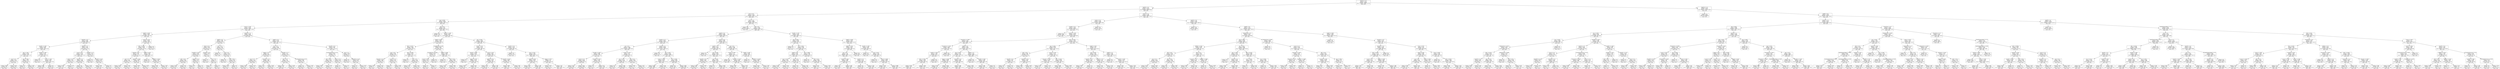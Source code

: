 digraph Tree {
node [shape=box, fontname="helvetica"] ;
edge [fontname="helvetica"] ;
0 [label="HighChol <= 0.0\nentropy = 1.313\nsamples = 323897\nvalue = [149561, 149561, 24775]\nclass = y[0]"] ;
1 [label="GenHlth <= 2.0\nentropy = 1.077\nsamples = 129540\nvalue = [92836, 28536, 8168]\nclass = y[0]"] ;
0 -> 1 [labeldistance=2.5, labelangle=45, headlabel="True"] ;
2 [label="Fruits <= 0.0\nentropy = 0.742\nsamples = 70481\nvalue = [59323, 9025, 2133]\nclass = y[0]"] ;
1 -> 2 ;
3 [label="Age <= 8.003\nentropy = 0.533\nsamples = 20386\nvalue = [18505, 1154, 727]\nclass = y[0]"] ;
2 -> 3 ;
4 [label="Income <= 7.997\nentropy = 0.266\nsamples = 13634\nvalue = [13127.0, 269.0, 238.0]\nclass = y[0]"] ;
3 -> 4 ;
5 [label="HighBP <= 0.039\nentropy = 0.362\nsamples = 7028\nvalue = [6637, 251, 140]\nclass = y[0]"] ;
4 -> 5 ;
6 [label="MentHlth <= 0.5\nentropy = 0.294\nsamples = 5860\nvalue = [5610, 166, 84]\nclass = y[0]"] ;
5 -> 6 ;
7 [label="GenHlth <= 1.003\nentropy = 0.362\nsamples = 3931\nvalue = [3709.0, 159.0, 63.0]\nclass = y[0]"] ;
6 -> 7 ;
8 [label="Age <= 7.003\nentropy = 0.128\nsamples = 1459\nvalue = [1437.0, 13.0, 9.0]\nclass = y[0]"] ;
7 -> 8 ;
9 [label="Age <= 4.5\nentropy = 0.074\nsamples = 1247\nvalue = [1237, 3, 7]\nclass = y[0]"] ;
8 -> 9 ;
10 [label="entropy = 0.016\nsamples = 692\nvalue = [691, 0, 1]\nclass = y[0]"] ;
9 -> 10 ;
11 [label="entropy = 0.135\nsamples = 555\nvalue = [546, 3, 6]\nclass = y[0]"] ;
9 -> 11 ;
12 [label="Age <= 7.969\nentropy = 0.351\nsamples = 212\nvalue = [200, 10, 2]\nclass = y[0]"] ;
8 -> 12 ;
13 [label="entropy = 0.0\nsamples = 8\nvalue = [0, 8, 0]\nclass = y[1]"] ;
12 -> 13 ;
14 [label="entropy = 0.159\nsamples = 204\nvalue = [200, 2, 2]\nclass = y[0]"] ;
12 -> 14 ;
15 [label="GenHlth <= 1.985\nentropy = 0.473\nsamples = 2472\nvalue = [2272, 146, 54]\nclass = y[0]"] ;
7 -> 15 ;
16 [label="entropy = 0.0\nsamples = 51\nvalue = [0, 51, 0]\nclass = y[1]"] ;
15 -> 16 ;
17 [label="Income <= 7.003\nentropy = 0.392\nsamples = 2421\nvalue = [2272.0, 95.0, 54.0]\nclass = y[0]"] ;
15 -> 17 ;
18 [label="entropy = 0.343\nsamples = 2395\nvalue = [2272, 69, 54]\nclass = y[0]"] ;
17 -> 18 ;
19 [label="entropy = 0.0\nsamples = 26\nvalue = [0, 26, 0]\nclass = y[1]"] ;
17 -> 19 ;
20 [label="DiffWalk <= 0.5\nentropy = 0.121\nsamples = 1929\nvalue = [1901, 7, 21]\nclass = y[0]"] ;
6 -> 20 ;
21 [label="Income <= 5.5\nentropy = 0.104\nsamples = 1845\nvalue = [1823.0, 7.0, 15.0]\nclass = y[0]"] ;
20 -> 21 ;
22 [label="Stroke <= 0.5\nentropy = 0.133\nsamples = 757\nvalue = [745, 6, 6]\nclass = y[0]"] ;
21 -> 22 ;
23 [label="entropy = 0.125\nsamples = 752\nvalue = [741.0, 5.0, 6.0]\nclass = y[0]"] ;
22 -> 23 ;
24 [label="entropy = 0.722\nsamples = 5\nvalue = [4, 1, 0]\nclass = y[0]"] ;
22 -> 24 ;
25 [label="GenHlth <= 1.5\nentropy = 0.08\nsamples = 1088\nvalue = [1078, 1, 9]\nclass = y[0]"] ;
21 -> 25 ;
26 [label="entropy = 0.0\nsamples = 289\nvalue = [289, 0, 0]\nclass = y[0]"] ;
25 -> 26 ;
27 [label="entropy = 0.103\nsamples = 799\nvalue = [789, 1, 9]\nclass = y[0]"] ;
25 -> 27 ;
28 [label="PhysHlth <= 1.5\nentropy = 0.371\nsamples = 84\nvalue = [78, 0, 6]\nclass = y[0]"] ;
20 -> 28 ;
29 [label="entropy = 0.0\nsamples = 34\nvalue = [34, 0, 0]\nclass = y[0]"] ;
28 -> 29 ;
30 [label="PhysHlth <= 22.5\nentropy = 0.529\nsamples = 50\nvalue = [44, 0, 6]\nclass = y[0]"] ;
28 -> 30 ;
31 [label="entropy = 0.661\nsamples = 35\nvalue = [29.0, 0.0, 6.0]\nclass = y[0]"] ;
30 -> 31 ;
32 [label="entropy = 0.0\nsamples = 15\nvalue = [15, 0, 0]\nclass = y[0]"] ;
30 -> 32 ;
33 [label="Income <= 7.011\nentropy = 0.648\nsamples = 1168\nvalue = [1027, 85, 56]\nclass = y[0]"] ;
5 -> 33 ;
34 [label="BMI <= 31.052\nentropy = 0.606\nsamples = 1153\nvalue = [1027, 70, 56]\nclass = y[0]"] ;
33 -> 34 ;
35 [label="MentHlth <= 6.5\nentropy = 0.318\nsamples = 727\nvalue = [693, 14, 20]\nclass = y[0]"] ;
34 -> 35 ;
36 [label="Age <= 7.5\nentropy = 0.212\nsamples = 631\nvalue = [611, 1, 19]\nclass = y[0]"] ;
35 -> 36 ;
37 [label="entropy = 0.162\nsamples = 456\nvalue = [446, 1, 9]\nclass = y[0]"] ;
36 -> 37 ;
38 [label="entropy = 0.316\nsamples = 175\nvalue = [165, 0, 10]\nclass = y[0]"] ;
36 -> 38 ;
39 [label="GenHlth <= 1.864\nentropy = 0.653\nsamples = 96\nvalue = [82, 13, 1]\nclass = y[0]"] ;
35 -> 39 ;
40 [label="entropy = 0.996\nsamples = 26\nvalue = [14, 12, 0]\nclass = y[0]"] ;
39 -> 40 ;
41 [label="entropy = 0.216\nsamples = 70\nvalue = [68, 1, 1]\nclass = y[0]"] ;
39 -> 41 ;
42 [label="HighBP <= 0.975\nentropy = 0.961\nsamples = 426\nvalue = [334.0, 56.0, 36.0]\nclass = y[0]"] ;
34 -> 42 ;
43 [label="entropy = 0.0\nsamples = 35\nvalue = [0, 35, 0]\nclass = y[1]"] ;
42 -> 43 ;
44 [label="DiffWalk <= 0.056\nentropy = 0.738\nsamples = 391\nvalue = [334, 21, 36]\nclass = y[0]"] ;
42 -> 44 ;
45 [label="entropy = 0.562\nsamples = 343\nvalue = [306, 6, 31]\nclass = y[0]"] ;
44 -> 45 ;
46 [label="entropy = 1.318\nsamples = 48\nvalue = [28, 15, 5]\nclass = y[0]"] ;
44 -> 46 ;
47 [label="entropy = 0.0\nsamples = 15\nvalue = [0, 15, 0]\nclass = y[1]"] ;
33 -> 47 ;
48 [label="GenHlth <= 1.5\nentropy = 0.138\nsamples = 6606\nvalue = [6490, 18, 98]\nclass = y[0]"] ;
4 -> 48 ;
49 [label="HighBP <= 0.5\nentropy = 0.039\nsamples = 2419\nvalue = [2409, 0, 10]\nclass = y[0]"] ;
48 -> 49 ;
50 [label="Stroke <= 0.5\nentropy = 0.023\nsamples = 2217\nvalue = [2212, 0, 5]\nclass = y[0]"] ;
49 -> 50 ;
51 [label="MentHlth <= 29.0\nentropy = 0.019\nsamples = 2213\nvalue = [2209, 0, 4]\nclass = y[0]"] ;
50 -> 51 ;
52 [label="BMI <= 32.5\nentropy = 0.015\nsamples = 2194\nvalue = [2191, 0, 3]\nclass = y[0]"] ;
51 -> 52 ;
53 [label="entropy = 0.011\nsamples = 2075\nvalue = [2073, 0, 2]\nclass = y[0]"] ;
52 -> 53 ;
54 [label="entropy = 0.07\nsamples = 119\nvalue = [118, 0, 1]\nclass = y[0]"] ;
52 -> 54 ;
55 [label="Veggies <= 0.5\nentropy = 0.297\nsamples = 19\nvalue = [18, 0, 1]\nclass = y[0]"] ;
51 -> 55 ;
56 [label="entropy = 0.65\nsamples = 6\nvalue = [5, 0, 1]\nclass = y[0]"] ;
55 -> 56 ;
57 [label="entropy = 0.0\nsamples = 13\nvalue = [13, 0, 0]\nclass = y[0]"] ;
55 -> 57 ;
58 [label="PhysHlth <= 0.5\nentropy = 0.811\nsamples = 4\nvalue = [3, 0, 1]\nclass = y[0]"] ;
50 -> 58 ;
59 [label="entropy = 0.0\nsamples = 2\nvalue = [2, 0, 0]\nclass = y[0]"] ;
58 -> 59 ;
60 [label="Sex <= 0.5\nentropy = 1.0\nsamples = 2\nvalue = [1, 0, 1]\nclass = y[0]"] ;
58 -> 60 ;
61 [label="entropy = 0.0\nsamples = 1\nvalue = [1, 0, 0]\nclass = y[0]"] ;
60 -> 61 ;
62 [label="entropy = 0.0\nsamples = 1\nvalue = [0, 0, 1]\nclass = y[2]"] ;
60 -> 62 ;
63 [label="Sex <= 0.5\nentropy = 0.167\nsamples = 202\nvalue = [197, 0, 5]\nclass = y[0]"] ;
49 -> 63 ;
64 [label="entropy = 0.0\nsamples = 77\nvalue = [77, 0, 0]\nclass = y[0]"] ;
63 -> 64 ;
65 [label="Age <= 5.5\nentropy = 0.242\nsamples = 125\nvalue = [120, 0, 5]\nclass = y[0]"] ;
63 -> 65 ;
66 [label="entropy = 0.0\nsamples = 45\nvalue = [45, 0, 0]\nclass = y[0]"] ;
65 -> 66 ;
67 [label="BMI <= 30.5\nentropy = 0.337\nsamples = 80\nvalue = [75, 0, 5]\nclass = y[0]"] ;
65 -> 67 ;
68 [label="entropy = 0.419\nsamples = 59\nvalue = [54, 0, 5]\nclass = y[0]"] ;
67 -> 68 ;
69 [label="entropy = 0.0\nsamples = 21\nvalue = [21, 0, 0]\nclass = y[0]"] ;
67 -> 69 ;
70 [label="HighBP <= 0.5\nentropy = 0.187\nsamples = 4187\nvalue = [4081.0, 18.0, 88.0]\nclass = y[0]"] ;
48 -> 70 ;
71 [label="Sex <= 0.5\nentropy = 0.139\nsamples = 3394\nvalue = [3335, 11, 48]\nclass = y[0]"] ;
70 -> 71 ;
72 [label="Veggies <= 0.5\nentropy = 0.1\nsamples = 1691\nvalue = [1672, 8, 11]\nclass = y[0]"] ;
71 -> 72 ;
73 [label="Age <= 7.5\nentropy = 0.175\nsamples = 296\nvalue = [289, 1, 6]\nclass = y[0]"] ;
72 -> 73 ;
74 [label="entropy = 0.163\nsamples = 251\nvalue = [245, 0, 6]\nclass = y[0]"] ;
73 -> 74 ;
75 [label="entropy = 0.154\nsamples = 45\nvalue = [44, 1, 0]\nclass = y[0]"] ;
73 -> 75 ;
76 [label="Education <= 5.5\nentropy = 0.08\nsamples = 1395\nvalue = [1383, 7, 5]\nclass = y[0]"] ;
72 -> 76 ;
77 [label="entropy = 0.14\nsamples = 472\nvalue = [464, 5, 3]\nclass = y[0]"] ;
76 -> 77 ;
78 [label="entropy = 0.045\nsamples = 923\nvalue = [919, 2, 2]\nclass = y[0]"] ;
76 -> 78 ;
79 [label="MentHlth <= 1.5\nentropy = 0.17\nsamples = 1703\nvalue = [1663, 3, 37]\nclass = y[0]"] ;
71 -> 79 ;
80 [label="BMI <= 25.5\nentropy = 0.2\nsamples = 1351\nvalue = [1312, 3, 36]\nclass = y[0]"] ;
79 -> 80 ;
81 [label="entropy = 0.119\nsamples = 374\nvalue = [368.0, 0.0, 6.0]\nclass = y[0]"] ;
80 -> 81 ;
82 [label="entropy = 0.228\nsamples = 977\nvalue = [944, 3, 30]\nclass = y[0]"] ;
80 -> 82 ;
83 [label="HvyAlcoholConsump <= 0.5\nentropy = 0.028\nsamples = 352\nvalue = [351, 0, 1]\nclass = y[0]"] ;
79 -> 83 ;
84 [label="entropy = 0.0\nsamples = 320\nvalue = [320, 0, 0]\nclass = y[0]"] ;
83 -> 84 ;
85 [label="entropy = 0.201\nsamples = 32\nvalue = [31, 0, 1]\nclass = y[0]"] ;
83 -> 85 ;
86 [label="PhysHlth <= 2.5\nentropy = 0.361\nsamples = 793\nvalue = [746.0, 7.0, 40.0]\nclass = y[0]"] ;
70 -> 86 ;
87 [label="HvyAlcoholConsump <= 0.5\nentropy = 0.378\nsamples = 702\nvalue = [658, 7, 37]\nclass = y[0]"] ;
86 -> 87 ;
88 [label="BMI <= 36.5\nentropy = 0.393\nsamples = 644\nvalue = [601, 6, 37]\nclass = y[0]"] ;
87 -> 88 ;
89 [label="entropy = 0.326\nsamples = 572\nvalue = [542, 4, 26]\nclass = y[0]"] ;
88 -> 89 ;
90 [label="entropy = 0.793\nsamples = 72\nvalue = [59, 2, 11]\nclass = y[0]"] ;
88 -> 90 ;
91 [label="Stroke <= 0.5\nentropy = 0.126\nsamples = 58\nvalue = [57, 1, 0]\nclass = y[0]"] ;
87 -> 91 ;
92 [label="entropy = 0.0\nsamples = 57\nvalue = [57, 0, 0]\nclass = y[0]"] ;
91 -> 92 ;
93 [label="entropy = 0.0\nsamples = 1\nvalue = [0, 1, 0]\nclass = y[1]"] ;
91 -> 93 ;
94 [label="Age <= 7.5\nentropy = 0.209\nsamples = 91\nvalue = [88, 0, 3]\nclass = y[0]"] ;
86 -> 94 ;
95 [label="entropy = 0.0\nsamples = 61\nvalue = [61, 0, 0]\nclass = y[0]"] ;
94 -> 95 ;
96 [label="PhysActivity <= 0.5\nentropy = 0.469\nsamples = 30\nvalue = [27, 0, 3]\nclass = y[0]"] ;
94 -> 96 ;
97 [label="entropy = 0.0\nsamples = 8\nvalue = [8, 0, 0]\nclass = y[0]"] ;
96 -> 97 ;
98 [label="entropy = 0.575\nsamples = 22\nvalue = [19, 0, 3]\nclass = y[0]"] ;
96 -> 98 ;
99 [label="Age <= 9.0\nentropy = 0.92\nsamples = 6752\nvalue = [5378.0, 885.0, 489.0]\nclass = y[0]"] ;
3 -> 99 ;
100 [label="entropy = 0.0\nsamples = 135\nvalue = [0, 135, 0]\nclass = y[1]"] ;
99 -> 100 ;
101 [label="GenHlth <= 1.002\nentropy = 0.877\nsamples = 6617\nvalue = [5378, 750, 489]\nclass = y[0]"] ;
99 -> 101 ;
102 [label="HighBP <= 0.052\nentropy = 0.483\nsamples = 1951\nvalue = [1794, 68, 89]\nclass = y[0]"] ;
101 -> 102 ;
103 [label="BMI <= 24.077\nentropy = 0.305\nsamples = 1358\nvalue = [1297, 20, 41]\nclass = y[0]"] ;
102 -> 103 ;
104 [label="Age <= 10.5\nentropy = 0.181\nsamples = 545\nvalue = [532, 3, 10]\nclass = y[0]"] ;
103 -> 104 ;
105 [label="Education <= 3.5\nentropy = 0.098\nsamples = 366\nvalue = [362, 2, 2]\nclass = y[0]"] ;
104 -> 105 ;
106 [label="entropy = 0.65\nsamples = 6\nvalue = [5, 0, 1]\nclass = y[0]"] ;
105 -> 106 ;
107 [label="entropy = 0.077\nsamples = 360\nvalue = [357, 2, 1]\nclass = y[0]"] ;
105 -> 107 ;
108 [label="Income <= 1.5\nentropy = 0.313\nsamples = 179\nvalue = [170, 1, 8]\nclass = y[0]"] ;
104 -> 108 ;
109 [label="entropy = 0.0\nsamples = 1\nvalue = [0, 0, 1]\nclass = y[2]"] ;
108 -> 109 ;
110 [label="entropy = 0.289\nsamples = 178\nvalue = [170, 1, 7]\nclass = y[0]"] ;
108 -> 110 ;
111 [label="BMI <= 24.996\nentropy = 0.379\nsamples = 813\nvalue = [765.0, 17.0, 31.0]\nclass = y[0]"] ;
103 -> 111 ;
112 [label="entropy = 0.0\nsamples = 9\nvalue = [0, 9, 0]\nclass = y[1]"] ;
111 -> 112 ;
113 [label="Sex <= 0.5\nentropy = 0.316\nsamples = 804\nvalue = [765, 8, 31]\nclass = y[0]"] ;
111 -> 113 ;
114 [label="entropy = 0.174\nsamples = 354\nvalue = [346, 2, 6]\nclass = y[0]"] ;
113 -> 114 ;
115 [label="entropy = 0.411\nsamples = 450\nvalue = [419, 6, 25]\nclass = y[0]"] ;
113 -> 115 ;
116 [label="AnyHealthcare <= 0.98\nentropy = 0.801\nsamples = 593\nvalue = [497, 48, 48]\nclass = y[0]"] ;
102 -> 116 ;
117 [label="AnyHealthcare <= 0.009\nentropy = 0.834\nsamples = 34\nvalue = [9, 25, 0]\nclass = y[1]"] ;
116 -> 117 ;
118 [label="Income <= 6.5\nentropy = 0.469\nsamples = 10\nvalue = [9, 1, 0]\nclass = y[0]"] ;
117 -> 118 ;
119 [label="entropy = 0.0\nsamples = 9\nvalue = [9, 0, 0]\nclass = y[0]"] ;
118 -> 119 ;
120 [label="entropy = 0.0\nsamples = 1\nvalue = [0, 1, 0]\nclass = y[1]"] ;
118 -> 120 ;
121 [label="entropy = 0.0\nsamples = 24\nvalue = [0, 24, 0]\nclass = y[1]"] ;
117 -> 121 ;
122 [label="HighBP <= 0.988\nentropy = 0.665\nsamples = 559\nvalue = [488.0, 23.0, 48.0]\nclass = y[0]"] ;
116 -> 122 ;
123 [label="entropy = 0.0\nsamples = 12\nvalue = [0, 12, 0]\nclass = y[1]"] ;
122 -> 123 ;
124 [label="BMI <= 29.5\nentropy = 0.568\nsamples = 547\nvalue = [488, 11, 48]\nclass = y[0]"] ;
122 -> 124 ;
125 [label="entropy = 0.417\nsamples = 389\nvalue = [362, 6, 21]\nclass = y[0]"] ;
124 -> 125 ;
126 [label="entropy = 0.854\nsamples = 158\nvalue = [126, 5, 27]\nclass = y[0]"] ;
124 -> 126 ;
127 [label="Sex <= 0.002\nentropy = 1.002\nsamples = 4666\nvalue = [3584, 682, 400]\nclass = y[0]"] ;
101 -> 127 ;
128 [label="Smoker <= 0.01\nentropy = 0.78\nsamples = 2253\nvalue = [1902, 186, 165]\nclass = y[0]"] ;
127 -> 128 ;
129 [label="GenHlth <= 1.891\nentropy = 0.595\nsamples = 1191\nvalue = [1057.0, 31.0, 103.0]\nclass = y[0]"] ;
128 -> 129 ;
130 [label="entropy = 0.0\nsamples = 6\nvalue = [0, 6, 0]\nclass = y[1]"] ;
129 -> 130 ;
131 [label="Veggies <= 0.976\nentropy = 0.571\nsamples = 1185\nvalue = [1057, 25, 103]\nclass = y[0]"] ;
129 -> 131 ;
132 [label="entropy = 0.786\nsamples = 351\nvalue = [294, 18, 39]\nclass = y[0]"] ;
131 -> 132 ;
133 [label="entropy = 0.46\nsamples = 834\nvalue = [763.0, 7.0, 64.0]\nclass = y[0]"] ;
131 -> 133 ;
134 [label="Income <= 5.99\nentropy = 0.907\nsamples = 1062\nvalue = [845, 155, 62]\nclass = y[0]"] ;
128 -> 134 ;
135 [label="HighBP <= 0.011\nentropy = 1.119\nsamples = 508\nvalue = [349, 128, 31]\nclass = y[0]"] ;
134 -> 135 ;
136 [label="entropy = 0.734\nsamples = 242\nvalue = [206, 26, 10]\nclass = y[0]"] ;
135 -> 136 ;
137 [label="entropy = 1.301\nsamples = 266\nvalue = [143, 102, 21]\nclass = y[0]"] ;
135 -> 137 ;
138 [label="PhysHlth <= 0.024\nentropy = 0.588\nsamples = 554\nvalue = [496, 27, 31]\nclass = y[0]"] ;
134 -> 138 ;
139 [label="entropy = 0.388\nsamples = 392\nvalue = [365.0, 2.0, 25.0]\nclass = y[0]"] ;
138 -> 139 ;
140 [label="entropy = 0.84\nsamples = 162\nvalue = [131, 25, 6]\nclass = y[0]"] ;
138 -> 140 ;
141 [label="GenHlth <= 2.0\nentropy = 1.159\nsamples = 2413\nvalue = [1682, 496, 235]\nclass = y[0]"] ;
127 -> 141 ;
142 [label="entropy = 0.0\nsamples = 137\nvalue = [0, 137, 0]\nclass = y[1]"] ;
141 -> 142 ;
143 [label="Age <= 11.041\nentropy = 1.081\nsamples = 2276\nvalue = [1682.0, 359.0, 235.0]\nclass = y[0]"] ;
141 -> 143 ;
144 [label="HighBP <= 0.038\nentropy = 0.972\nsamples = 1769\nvalue = [1385, 197, 187]\nclass = y[0]"] ;
143 -> 144 ;
145 [label="entropy = 0.706\nsamples = 933\nvalue = [807, 58, 68]\nclass = y[0]"] ;
144 -> 145 ;
146 [label="entropy = 1.199\nsamples = 836\nvalue = [578, 139, 119]\nclass = y[0]"] ;
144 -> 146 ;
147 [label="Veggies <= 0.051\nentropy = 1.3\nsamples = 507\nvalue = [297, 162, 48]\nclass = y[0]"] ;
143 -> 147 ;
148 [label="entropy = 0.728\nsamples = 112\nvalue = [96, 6, 10]\nclass = y[0]"] ;
147 -> 148 ;
149 [label="entropy = 1.35\nsamples = 395\nvalue = [201.0, 156.0, 38.0]\nclass = y[0]"] ;
147 -> 149 ;
150 [label="Fruits <= 1.0\nentropy = 0.805\nsamples = 50095\nvalue = [40818, 7871, 1406]\nclass = y[0]"] ;
2 -> 150 ;
151 [label="entropy = 0.0\nsamples = 2665\nvalue = [0, 2665, 0]\nclass = y[1]"] ;
150 -> 151 ;
152 [label="Age <= 9.0\nentropy = 0.687\nsamples = 47430\nvalue = [40818, 5206, 1406]\nclass = y[0]"] ;
150 -> 152 ;
153 [label="HighBP <= 0.0\nentropy = 0.484\nsamples = 33824\nvalue = [30944, 2253, 627]\nclass = y[0]"] ;
152 -> 153 ;
154 [label="GenHlth <= 1.0\nentropy = 0.381\nsamples = 28151\nvalue = [26391, 1435, 325]\nclass = y[0]"] ;
153 -> 154 ;
155 [label="Sex <= 0.0\nentropy = 0.163\nsamples = 11868\nvalue = [11620.0, 190.0, 58.0]\nclass = y[0]"] ;
154 -> 155 ;
156 [label="PhysHlth <= 0.002\nentropy = 0.085\nsamples = 7396\nvalue = [7327, 44, 25]\nclass = y[0]"] ;
155 -> 156 ;
157 [label="Income <= 7.5\nentropy = 0.066\nsamples = 6128\nvalue = [6086, 19, 23]\nclass = y[0]"] ;
156 -> 157 ;
158 [label="entropy = 0.113\nsamples = 2460\nvalue = [2428, 19, 13]\nclass = y[0]"] ;
157 -> 158 ;
159 [label="entropy = 0.027\nsamples = 3668\nvalue = [3658, 0, 10]\nclass = y[0]"] ;
157 -> 159 ;
160 [label="PhysHlth <= 0.813\nentropy = 0.157\nsamples = 1268\nvalue = [1241, 25, 2]\nclass = y[0]"] ;
156 -> 160 ;
161 [label="entropy = 0.0\nsamples = 10\nvalue = [0, 10, 0]\nclass = y[1]"] ;
160 -> 161 ;
162 [label="entropy = 0.11\nsamples = 1258\nvalue = [1241.0, 15.0, 2.0]\nclass = y[0]"] ;
160 -> 162 ;
163 [label="Smoker <= 0.979\nentropy = 0.27\nsamples = 4472\nvalue = [4293, 146, 33]\nclass = y[0]"] ;
155 -> 163 ;
164 [label="Sex <= 0.97\nentropy = 0.318\nsamples = 3247\nvalue = [3082, 144, 21]\nclass = y[0]"] ;
163 -> 164 ;
165 [label="entropy = 0.0\nsamples = 58\nvalue = [0, 58, 0]\nclass = y[1]"] ;
164 -> 165 ;
166 [label="entropy = 0.236\nsamples = 3189\nvalue = [3082, 86, 21]\nclass = y[0]"] ;
164 -> 166 ;
167 [label="Age <= 6.5\nentropy = 0.097\nsamples = 1225\nvalue = [1211, 2, 12]\nclass = y[0]"] ;
163 -> 167 ;
168 [label="entropy = 0.043\nsamples = 715\nvalue = [712, 1, 2]\nclass = y[0]"] ;
167 -> 168 ;
169 [label="entropy = 0.16\nsamples = 510\nvalue = [499, 1, 10]\nclass = y[0]"] ;
167 -> 169 ;
170 [label="GenHlth <= 2.0\nentropy = 0.508\nsamples = 16283\nvalue = [14771, 1245, 267]\nclass = y[0]"] ;
154 -> 170 ;
171 [label="entropy = 0.0\nsamples = 427\nvalue = [0, 427, 0]\nclass = y[1]"] ;
170 -> 171 ;
172 [label="Sex <= 0.002\nentropy = 0.415\nsamples = 15856\nvalue = [14771, 818, 267]\nclass = y[0]"] ;
170 -> 172 ;
173 [label="Smoker <= 0.999\nentropy = 0.314\nsamples = 9759\nvalue = [9303.0, 319.0, 137.0]\nclass = y[0]"] ;
172 -> 173 ;
174 [label="entropy = 0.348\nsamples = 6886\nvalue = [6511, 288, 87]\nclass = y[0]"] ;
173 -> 174 ;
175 [label="entropy = 0.212\nsamples = 2873\nvalue = [2792, 31, 50]\nclass = y[0]"] ;
173 -> 175 ;
176 [label="Sex <= 0.999\nentropy = 0.555\nsamples = 6097\nvalue = [5468, 499, 130]\nclass = y[0]"] ;
172 -> 176 ;
177 [label="entropy = 0.0\nsamples = 269\nvalue = [0, 269, 0]\nclass = y[1]"] ;
176 -> 177 ;
178 [label="entropy = 0.393\nsamples = 5828\nvalue = [5468, 230, 130]\nclass = y[0]"] ;
176 -> 178 ;
179 [label="Smoker <= 0.0\nentropy = 0.883\nsamples = 5673\nvalue = [4553, 818, 302]\nclass = y[0]"] ;
153 -> 179 ;
180 [label="HighBP <= 1.0\nentropy = 0.703\nsamples = 3390\nvalue = [2933, 265, 192]\nclass = y[0]"] ;
179 -> 180 ;
181 [label="entropy = 0.0\nsamples = 141\nvalue = [0, 141, 0]\nclass = y[1]"] ;
180 -> 181 ;
182 [label="Age <= 6.048\nentropy = 0.554\nsamples = 3249\nvalue = [2933.0, 124.0, 192.0]\nclass = y[0]"] ;
180 -> 182 ;
183 [label="MentHlth <= 9.0\nentropy = 0.225\nsamples = 1040\nvalue = [1006, 4, 30]\nclass = y[0]"] ;
182 -> 183 ;
184 [label="entropy = 0.198\nsamples = 965\nvalue = [938, 3, 24]\nclass = y[0]"] ;
183 -> 184 ;
185 [label="entropy = 0.503\nsamples = 75\nvalue = [68, 1, 6]\nclass = y[0]"] ;
183 -> 185 ;
186 [label="Age <= 6.991\nentropy = 0.677\nsamples = 2209\nvalue = [1927.0, 120.0, 162.0]\nclass = y[0]"] ;
182 -> 186 ;
187 [label="entropy = 0.0\nsamples = 19\nvalue = [0, 19, 0]\nclass = y[1]"] ;
186 -> 187 ;
188 [label="entropy = 0.645\nsamples = 2190\nvalue = [1927, 101, 162]\nclass = y[0]"] ;
186 -> 188 ;
189 [label="Age <= 8.0\nentropy = 1.058\nsamples = 2283\nvalue = [1620, 553, 110]\nclass = y[0]"] ;
179 -> 189 ;
190 [label="Smoker <= 0.998\nentropy = 1.1\nsamples = 1278\nvalue = [805.0, 435.0, 38.0]\nclass = y[0]"] ;
189 -> 190 ;
191 [label="entropy = 0.0\nsamples = 286\nvalue = [0, 286, 0]\nclass = y[1]"] ;
190 -> 191 ;
192 [label="Education <= 5.031\nentropy = 0.836\nsamples = 992\nvalue = [805, 149, 38]\nclass = y[0]"] ;
190 -> 192 ;
193 [label="entropy = 0.599\nsamples = 522\nvalue = [466, 30, 26]\nclass = y[0]"] ;
192 -> 193 ;
194 [label="entropy = 0.977\nsamples = 470\nvalue = [339.0, 119.0, 12.0]\nclass = y[0]"] ;
192 -> 194 ;
195 [label="HighBP <= 0.995\nentropy = 0.88\nsamples = 1005\nvalue = [815, 118, 72]\nclass = y[0]"] ;
189 -> 195 ;
196 [label="entropy = 0.0\nsamples = 73\nvalue = [0, 73, 0]\nclass = y[1]"] ;
195 -> 196 ;
197 [label="MentHlth <= 10.048\nentropy = 0.666\nsamples = 932\nvalue = [815, 45, 72]\nclass = y[0]"] ;
195 -> 197 ;
198 [label="entropy = 0.533\nsamples = 863\nvalue = [778, 16, 69]\nclass = y[0]"] ;
197 -> 198 ;
199 [label="entropy = 1.204\nsamples = 69\nvalue = [37, 29, 3]\nclass = y[0]"] ;
197 -> 199 ;
200 [label="GenHlth <= 1.001\nentropy = 1.05\nsamples = 13606\nvalue = [9874, 2953, 779]\nclass = y[0]"] ;
152 -> 200 ;
201 [label="Age <= 9.992\nentropy = 0.565\nsamples = 4192\nvalue = [3769, 279, 144]\nclass = y[0]"] ;
200 -> 201 ;
202 [label="entropy = 0.0\nsamples = 37\nvalue = [0, 37, 0]\nclass = y[1]"] ;
201 -> 202 ;
203 [label="Sex <= 0.003\nentropy = 0.535\nsamples = 4155\nvalue = [3769, 242, 144]\nclass = y[0]"] ;
201 -> 203 ;
204 [label="HighBP <= 0.5\nentropy = 0.295\nsamples = 2424\nvalue = [2321.0, 42.0, 61.0]\nclass = y[0]"] ;
203 -> 204 ;
205 [label="Age <= 12.04\nentropy = 0.201\nsamples = 1797\nvalue = [1750, 21, 26]\nclass = y[0]"] ;
204 -> 205 ;
206 [label="entropy = 0.133\nsamples = 1553\nvalue = [1528, 7, 18]\nclass = y[0]"] ;
205 -> 206 ;
207 [label="entropy = 0.522\nsamples = 244\nvalue = [222, 14, 8]\nclass = y[0]"] ;
205 -> 207 ;
208 [label="Age <= 10.5\nentropy = 0.519\nsamples = 627\nvalue = [571, 21, 35]\nclass = y[0]"] ;
204 -> 208 ;
209 [label="entropy = 0.67\nsamples = 232\nvalue = [202, 21, 9]\nclass = y[0]"] ;
208 -> 209 ;
210 [label="entropy = 0.35\nsamples = 395\nvalue = [369, 0, 26]\nclass = y[0]"] ;
208 -> 210 ;
211 [label="Sex <= 0.988\nentropy = 0.785\nsamples = 1731\nvalue = [1448, 200, 83]\nclass = y[0]"] ;
203 -> 211 ;
212 [label="entropy = 0.0\nsamples = 64\nvalue = [0, 64, 0]\nclass = y[1]"] ;
211 -> 212 ;
213 [label="BMI <= 26.5\nentropy = 0.687\nsamples = 1667\nvalue = [1448, 136, 83]\nclass = y[0]"] ;
211 -> 213 ;
214 [label="entropy = 0.271\nsamples = 924\nvalue = [887.0, 7.0, 30.0]\nclass = y[0]"] ;
213 -> 214 ;
215 [label="entropy = 1.016\nsamples = 743\nvalue = [561, 129, 53]\nclass = y[0]"] ;
213 -> 215 ;
216 [label="HighBP <= 0.999\nentropy = 1.183\nsamples = 9414\nvalue = [6105.0, 2674.0, 635.0]\nclass = y[0]"] ;
200 -> 216 ;
217 [label="HighBP <= 0.001\nentropy = 1.157\nsamples = 5950\nvalue = [3495, 2236, 219]\nclass = y[0]"] ;
216 -> 217 ;
218 [label="Sex <= 0.0\nentropy = 1.08\nsamples = 5105\nvalue = [3495.0, 1391.0, 219.0]\nclass = y[0]"] ;
217 -> 218 ;
219 [label="GenHlth <= 1.993\nentropy = 0.898\nsamples = 2791\nvalue = [2183, 507, 101]\nclass = y[0]"] ;
218 -> 219 ;
220 [label="entropy = 0.0\nsamples = 188\nvalue = [0, 188, 0]\nclass = y[1]"] ;
219 -> 220 ;
221 [label="entropy = 0.766\nsamples = 2603\nvalue = [2183.0, 319.0, 101.0]\nclass = y[0]"] ;
219 -> 221 ;
222 [label="GenHlth <= 2.0\nentropy = 1.213\nsamples = 2314\nvalue = [1312, 884, 118]\nclass = y[0]"] ;
218 -> 222 ;
223 [label="entropy = 0.0\nsamples = 352\nvalue = [0, 352, 0]\nclass = y[1]"] ;
222 -> 223 ;
224 [label="entropy = 1.143\nsamples = 1962\nvalue = [1312, 532, 118]\nclass = y[0]"] ;
222 -> 224 ;
225 [label="entropy = 0.0\nsamples = 845\nvalue = [0, 845, 0]\nclass = y[1]"] ;
217 -> 225 ;
226 [label="GenHlth <= 1.994\nentropy = 1.052\nsamples = 3464\nvalue = [2610, 438, 416]\nclass = y[0]"] ;
216 -> 226 ;
227 [label="entropy = 0.0\nsamples = 48\nvalue = [0, 48, 0]\nclass = y[1]"] ;
226 -> 227 ;
228 [label="Age <= 9.975\nentropy = 1.024\nsamples = 3416\nvalue = [2610, 390, 416]\nclass = y[0]"] ;
226 -> 228 ;
229 [label="entropy = 0.0\nsamples = 40\nvalue = [0, 40, 0]\nclass = y[1]"] ;
228 -> 229 ;
230 [label="Income <= 5.996\nentropy = 0.998\nsamples = 3376\nvalue = [2610, 350, 416]\nclass = y[0]"] ;
228 -> 230 ;
231 [label="entropy = 1.148\nsamples = 1223\nvalue = [872, 200, 151]\nclass = y[0]"] ;
230 -> 231 ;
232 [label="entropy = 0.889\nsamples = 2153\nvalue = [1738.0, 150.0, 265.0]\nclass = y[0]"] ;
230 -> 232 ;
233 [label="Smoker <= 1.0\nentropy = 1.328\nsamples = 59059\nvalue = [33513, 19511, 6035]\nclass = y[0]"] ;
1 -> 233 ;
234 [label="Smoker <= 0.0\nentropy = 1.333\nsamples = 35695\nvalue = [17345, 15295, 3055]\nclass = y[0]"] ;
233 -> 234 ;
235 [label="GenHlth <= 3.0\nentropy = 1.299\nsamples = 28619\nvalue = [17345, 8219, 3055]\nclass = y[0]"] ;
234 -> 235 ;
236 [label="entropy = 0.0\nsamples = 2850\nvalue = [0, 2850, 0]\nclass = y[1]"] ;
235 -> 236 ;
237 [label="GenHlth <= 3.999\nentropy = 1.221\nsamples = 25769\nvalue = [17345, 5369, 3055]\nclass = y[0]"] ;
235 -> 237 ;
238 [label="PhysActivity <= 0.999\nentropy = 1.191\nsamples = 19621\nvalue = [13174, 4688, 1759]\nclass = y[0]"] ;
237 -> 238 ;
239 [label="PhysActivity <= 0.001\nentropy = 1.326\nsamples = 5802\nvalue = [3103, 2177, 522]\nclass = y[0]"] ;
238 -> 239 ;
240 [label="GenHlth <= 3.003\nentropy = 1.108\nsamples = 4247\nvalue = [3103, 622, 522]\nclass = y[0]"] ;
239 -> 240 ;
241 [label="BMI <= 27.005\nentropy = 1.006\nsamples = 4031\nvalue = [3103, 406, 522]\nclass = y[0]"] ;
240 -> 241 ;
242 [label="entropy = 0.554\nsamples = 1457\nvalue = [1306.0, 29.0, 122.0]\nclass = y[0]"] ;
241 -> 242 ;
243 [label="entropy = 1.185\nsamples = 2574\nvalue = [1797.0, 377.0, 400.0]\nclass = y[0]"] ;
241 -> 243 ;
244 [label="entropy = 0.0\nsamples = 216\nvalue = [0, 216, 0]\nclass = y[1]"] ;
240 -> 244 ;
245 [label="entropy = 0.0\nsamples = 1555\nvalue = [0, 1555, 0]\nclass = y[1]"] ;
239 -> 245 ;
246 [label="HighBP <= 0.0\nentropy = 1.091\nsamples = 13819\nvalue = [10071, 2511, 1237]\nclass = y[0]"] ;
238 -> 246 ;
247 [label="Age <= 5.037\nentropy = 0.753\nsamples = 7961\nvalue = [6772, 711, 478]\nclass = y[0]"] ;
246 -> 247 ;
248 [label="Veggies <= 0.981\nentropy = 0.485\nsamples = 3327\nvalue = [3048, 207, 72]\nclass = y[0]"] ;
247 -> 248 ;
249 [label="entropy = 0.792\nsamples = 728\nvalue = [588, 127, 13]\nclass = y[0]"] ;
248 -> 249 ;
250 [label="entropy = 0.354\nsamples = 2599\nvalue = [2460, 80, 59]\nclass = y[0]"] ;
248 -> 250 ;
251 [label="Education <= 6.0\nentropy = 0.909\nsamples = 4634\nvalue = [3724, 504, 406]\nclass = y[0]"] ;
247 -> 251 ;
252 [label="entropy = 1.038\nsamples = 2600\nvalue = [1959.0, 410.0, 231.0]\nclass = y[0]"] ;
251 -> 252 ;
253 [label="entropy = 0.687\nsamples = 2034\nvalue = [1765, 94, 175]\nclass = y[0]"] ;
251 -> 253 ;
254 [label="HighBP <= 1.0\nentropy = 1.372\nsamples = 5858\nvalue = [3299.0, 1800.0, 759.0]\nclass = y[0]"] ;
246 -> 254 ;
255 [label="entropy = 0.0\nsamples = 755\nvalue = [0, 755, 0]\nclass = y[1]"] ;
254 -> 255 ;
256 [label="GenHlth <= 3.002\nentropy = 1.284\nsamples = 5103\nvalue = [3299, 1045, 759]\nclass = y[0]"] ;
254 -> 256 ;
257 [label="entropy = 1.206\nsamples = 4792\nvalue = [3299, 734, 759]\nclass = y[0]"] ;
256 -> 257 ;
258 [label="entropy = 0.0\nsamples = 311\nvalue = [0, 311, 0]\nclass = y[1]"] ;
256 -> 258 ;
259 [label="BMI <= 27.002\nentropy = 1.205\nsamples = 6148\nvalue = [4171, 681, 1296]\nclass = y[0]"] ;
237 -> 259 ;
260 [label="Age <= 6.356\nentropy = 0.939\nsamples = 2371\nvalue = [1867.0, 162.0, 342.0]\nclass = y[0]"] ;
259 -> 260 ;
261 [label="BMI <= 20.5\nentropy = 0.396\nsamples = 604\nvalue = [562, 4, 38]\nclass = y[0]"] ;
260 -> 261 ;
262 [label="PhysHlth <= 6.5\nentropy = 0.144\nsamples = 98\nvalue = [96.0, 2.0, 0.0]\nclass = y[0]"] ;
261 -> 262 ;
263 [label="entropy = 0.0\nsamples = 50\nvalue = [50, 0, 0]\nclass = y[0]"] ;
262 -> 263 ;
264 [label="entropy = 0.25\nsamples = 48\nvalue = [46, 2, 0]\nclass = y[0]"] ;
262 -> 264 ;
265 [label="MentHlth <= 29.0\nentropy = 0.421\nsamples = 506\nvalue = [466.0, 2.0, 38.0]\nclass = y[0]"] ;
261 -> 265 ;
266 [label="entropy = 0.386\nsamples = 438\nvalue = [405, 0, 33]\nclass = y[0]"] ;
265 -> 266 ;
267 [label="entropy = 0.567\nsamples = 68\nvalue = [61, 2, 5]\nclass = y[0]"] ;
265 -> 267 ;
268 [label="Income <= 1.943\nentropy = 1.071\nsamples = 1767\nvalue = [1305, 158, 304]\nclass = y[0]"] ;
260 -> 268 ;
269 [label="Education <= 3.936\nentropy = 1.448\nsamples = 208\nvalue = [113.0, 52.0, 43.0]\nclass = y[0]"] ;
268 -> 269 ;
270 [label="entropy = 1.516\nsamples = 93\nvalue = [32, 42, 19]\nclass = y[1]"] ;
269 -> 270 ;
271 [label="entropy = 1.134\nsamples = 115\nvalue = [81, 10, 24]\nclass = y[0]"] ;
269 -> 271 ;
272 [label="BMI <= 24.932\nentropy = 0.991\nsamples = 1559\nvalue = [1192, 106, 261]\nclass = y[0]"] ;
268 -> 272 ;
273 [label="entropy = 0.995\nsamples = 886\nvalue = [686, 93, 107]\nclass = y[0]"] ;
272 -> 273 ;
274 [label="entropy = 0.906\nsamples = 673\nvalue = [506, 13, 154]\nclass = y[0]"] ;
272 -> 274 ;
275 [label="HighBP <= 0.001\nentropy = 1.33\nsamples = 3777\nvalue = [2304.0, 519.0, 954.0]\nclass = y[0]"] ;
259 -> 275 ;
276 [label="Age <= 8.009\nentropy = 1.007\nsamples = 1469\nvalue = [1110, 96, 263]\nclass = y[0]"] ;
275 -> 276 ;
277 [label="MentHlth <= 14.5\nentropy = 0.871\nsamples = 1009\nvalue = [819, 63, 127]\nclass = y[0]"] ;
276 -> 277 ;
278 [label="entropy = 0.798\nsamples = 737\nvalue = [609, 28, 100]\nclass = y[0]"] ;
277 -> 278 ;
279 [label="entropy = 1.0\nsamples = 272\nvalue = [210, 35, 27]\nclass = y[0]"] ;
277 -> 279 ;
280 [label="MentHlth <= 13.5\nentropy = 1.21\nsamples = 460\nvalue = [291, 33, 136]\nclass = y[0]"] ;
276 -> 280 ;
281 [label="entropy = 1.017\nsamples = 356\nvalue = [232, 5, 119]\nclass = y[0]"] ;
280 -> 281 ;
282 [label="entropy = 1.401\nsamples = 104\nvalue = [59, 28, 17]\nclass = y[0]"] ;
280 -> 282 ;
283 [label="HighBP <= 1.0\nentropy = 1.461\nsamples = 2308\nvalue = [1194.0, 423.0, 691.0]\nclass = y[0]"] ;
275 -> 283 ;
284 [label="entropy = 0.0\nsamples = 151\nvalue = [0, 151, 0]\nclass = y[1]"] ;
283 -> 284 ;
285 [label="GenHlth <= 4.005\nentropy = 1.375\nsamples = 2157\nvalue = [1194.0, 272.0, 691.0]\nclass = y[0]"] ;
283 -> 285 ;
286 [label="entropy = 1.253\nsamples = 1597\nvalue = [949, 119, 529]\nclass = y[0]"] ;
285 -> 286 ;
287 [label="entropy = 1.551\nsamples = 560\nvalue = [245.0, 153.0, 162.0]\nclass = y[0]"] ;
285 -> 287 ;
288 [label="entropy = 0.0\nsamples = 7076\nvalue = [0, 7076, 0]\nclass = y[1]"] ;
234 -> 288 ;
289 [label="GenHlth <= 3.0\nentropy = 1.192\nsamples = 23364\nvalue = [16168.0, 4216.0, 2980.0]\nclass = y[0]"] ;
233 -> 289 ;
290 [label="entropy = 0.0\nsamples = 1638\nvalue = [0, 1638, 0]\nclass = y[1]"] ;
289 -> 290 ;
291 [label="HighBP <= 0.0\nentropy = 1.075\nsamples = 21726\nvalue = [16168.0, 2578.0, 2980.0]\nclass = y[0]"] ;
289 -> 291 ;
292 [label="NoDocbcCost <= 0.0\nentropy = 0.701\nsamples = 11262\nvalue = [9728, 528, 1006]\nclass = y[0]"] ;
291 -> 292 ;
293 [label="Age <= 7.004\nentropy = 0.656\nsamples = 9363\nvalue = [8166, 306, 891]\nclass = y[0]"] ;
292 -> 293 ;
294 [label="DiffWalk <= 0.031\nentropy = 0.458\nsamples = 4427\nvalue = [4089, 107, 231]\nclass = y[0]"] ;
293 -> 294 ;
295 [label="BMI <= 30.5\nentropy = 0.353\nsamples = 3672\nvalue = [3463, 37, 172]\nclass = y[0]"] ;
294 -> 295 ;
296 [label="Age <= 5.5\nentropy = 0.248\nsamples = 2516\nvalue = [2422, 10, 84]\nclass = y[0]"] ;
295 -> 296 ;
297 [label="entropy = 0.178\nsamples = 1554\nvalue = [1516, 4, 34]\nclass = y[0]"] ;
296 -> 297 ;
298 [label="entropy = 0.349\nsamples = 962\nvalue = [906, 6, 50]\nclass = y[0]"] ;
296 -> 298 ;
299 [label="BMI <= 36.5\nentropy = 0.546\nsamples = 1156\nvalue = [1041, 27, 88]\nclass = y[0]"] ;
295 -> 299 ;
300 [label="entropy = 0.47\nsamples = 755\nvalue = [695, 18, 42]\nclass = y[0]"] ;
299 -> 300 ;
301 [label="entropy = 0.665\nsamples = 401\nvalue = [346, 9, 46]\nclass = y[0]"] ;
299 -> 301 ;
302 [label="BMI <= 41.1\nentropy = 0.83\nsamples = 755\nvalue = [626.0, 70.0, 59.0]\nclass = y[0]"] ;
294 -> 302 ;
303 [label="Education <= 4.5\nentropy = 0.677\nsamples = 658\nvalue = [574, 37, 47]\nclass = y[0]"] ;
302 -> 303 ;
304 [label="entropy = 0.556\nsamples = 278\nvalue = [247, 3, 28]\nclass = y[0]"] ;
303 -> 304 ;
305 [label="entropy = 0.714\nsamples = 380\nvalue = [327, 34, 19]\nclass = y[0]"] ;
303 -> 305 ;
306 [label="DiffWalk <= 0.998\nentropy = 1.384\nsamples = 97\nvalue = [52, 33, 12]\nclass = y[0]"] ;
302 -> 306 ;
307 [label="entropy = 0.0\nsamples = 30\nvalue = [0, 30, 0]\nclass = y[1]"] ;
306 -> 307 ;
308 [label="entropy = 0.929\nsamples = 67\nvalue = [52, 3, 12]\nclass = y[0]"] ;
306 -> 308 ;
309 [label="Sex <= 0.011\nentropy = 0.803\nsamples = 4936\nvalue = [4077.0, 199.0, 660.0]\nclass = y[0]"] ;
293 -> 309 ;
310 [label="Age <= 7.918\nentropy = 0.578\nsamples = 2329\nvalue = [2059, 32, 238]\nclass = y[0]"] ;
309 -> 310 ;
311 [label="entropy = 0.0\nsamples = 8\nvalue = [0, 8, 0]\nclass = y[1]"] ;
310 -> 311 ;
312 [label="GenHlth <= 3.5\nentropy = 0.558\nsamples = 2321\nvalue = [2059, 24, 238]\nclass = y[0]"] ;
310 -> 312 ;
313 [label="entropy = 0.495\nsamples = 1499\nvalue = [1361, 18, 120]\nclass = y[0]"] ;
312 -> 313 ;
314 [label="entropy = 0.654\nsamples = 822\nvalue = [698.0, 6.0, 118.0]\nclass = y[0]"] ;
312 -> 314 ;
315 [label="BMI <= 24.018\nentropy = 0.965\nsamples = 2607\nvalue = [2018.0, 167.0, 422.0]\nclass = y[0]"] ;
309 -> 315 ;
316 [label="Sex <= 0.803\nentropy = 0.576\nsamples = 813\nvalue = [721.0, 13.0, 79.0]\nclass = y[0]"] ;
315 -> 316 ;
317 [label="entropy = 0.0\nsamples = 8\nvalue = [0, 8, 0]\nclass = y[1]"] ;
316 -> 317 ;
318 [label="entropy = 0.517\nsamples = 805\nvalue = [721, 5, 79]\nclass = y[0]"] ;
316 -> 318 ;
319 [label="Sex <= 0.995\nentropy = 1.099\nsamples = 1794\nvalue = [1297, 154, 343]\nclass = y[0]"] ;
315 -> 319 ;
320 [label="entropy = 0.0\nsamples = 48\nvalue = [0, 48, 0]\nclass = y[1]"] ;
319 -> 320 ;
321 [label="entropy = 1.025\nsamples = 1746\nvalue = [1297, 106, 343]\nclass = y[0]"] ;
319 -> 321 ;
322 [label="NoDocbcCost <= 0.999\nentropy = 0.839\nsamples = 1899\nvalue = [1562, 222, 115]\nclass = y[0]"] ;
292 -> 322 ;
323 [label="entropy = 0.0\nsamples = 141\nvalue = [0, 141, 0]\nclass = y[1]"] ;
322 -> 323 ;
324 [label="Income <= 1.5\nentropy = 0.613\nsamples = 1758\nvalue = [1562.0, 81.0, 115.0]\nclass = y[0]"] ;
322 -> 324 ;
325 [label="Education <= 5.002\nentropy = 0.937\nsamples = 189\nvalue = [149, 27, 13]\nclass = y[0]"] ;
324 -> 325 ;
326 [label="PhysActivity <= 0.5\nentropy = 0.434\nsamples = 140\nvalue = [130, 3, 7]\nclass = y[0]"] ;
325 -> 326 ;
327 [label="entropy = 0.409\nsamples = 61\nvalue = [56, 0, 5]\nclass = y[0]"] ;
326 -> 327 ;
328 [label="entropy = 0.402\nsamples = 79\nvalue = [74, 3, 2]\nclass = y[0]"] ;
326 -> 328 ;
329 [label="Education <= 5.984\nentropy = 1.405\nsamples = 49\nvalue = [19, 24, 6]\nclass = y[1]"] ;
325 -> 329 ;
330 [label="entropy = 0.0\nsamples = 23\nvalue = [0, 23, 0]\nclass = y[1]"] ;
329 -> 330 ;
331 [label="entropy = 1.0\nsamples = 26\nvalue = [19, 1, 6]\nclass = y[0]"] ;
329 -> 331 ;
332 [label="BMI <= 52.0\nentropy = 0.56\nsamples = 1569\nvalue = [1413.0, 54.0, 102.0]\nclass = y[0]"] ;
324 -> 332 ;
333 [label="PhysHlth <= 1.897\nentropy = 0.528\nsamples = 1543\nvalue = [1400.0, 44.0, 99.0]\nclass = y[0]"] ;
332 -> 333 ;
334 [label="entropy = 0.512\nsamples = 611\nvalue = [558, 27, 26]\nclass = y[0]"] ;
333 -> 334 ;
335 [label="entropy = 0.526\nsamples = 932\nvalue = [842, 17, 73]\nclass = y[0]"] ;
333 -> 335 ;
336 [label="Age <= 4.086\nentropy = 1.39\nsamples = 26\nvalue = [13, 10, 3]\nclass = y[0]"] ;
332 -> 336 ;
337 [label="entropy = 0.918\nsamples = 9\nvalue = [6, 0, 3]\nclass = y[0]"] ;
336 -> 337 ;
338 [label="entropy = 0.977\nsamples = 17\nvalue = [7, 10, 0]\nclass = y[1]"] ;
336 -> 338 ;
339 [label="HighBP <= 0.999\nentropy = 1.346\nsamples = 10464\nvalue = [6440.0, 2050.0, 1974.0]\nclass = y[0]"] ;
291 -> 339 ;
340 [label="entropy = 0.0\nsamples = 793\nvalue = [0, 793, 0]\nclass = y[1]"] ;
339 -> 340 ;
341 [label="Education <= 5.0\nentropy = 1.241\nsamples = 9671\nvalue = [6440, 1257, 1974]\nclass = y[0]"] ;
339 -> 341 ;
342 [label="Education <= 4.0\nentropy = 1.333\nsamples = 4626\nvalue = [2881, 829, 916]\nclass = y[0]"] ;
341 -> 342 ;
343 [label="BMI <= 29.016\nentropy = 1.175\nsamples = 4196\nvalue = [2881, 399, 916]\nclass = y[0]"] ;
342 -> 343 ;
344 [label="Income <= 4.5\nentropy = 0.92\nsamples = 2130\nvalue = [1667, 101, 362]\nclass = y[0]"] ;
343 -> 344 ;
345 [label="entropy = 1.06\nsamples = 1170\nvalue = [862.0, 89.0, 219.0]\nclass = y[0]"] ;
344 -> 345 ;
346 [label="entropy = 0.701\nsamples = 960\nvalue = [805, 12, 143]\nclass = y[0]"] ;
344 -> 346 ;
347 [label="Veggies <= 0.999\nentropy = 1.363\nsamples = 2066\nvalue = [1214, 298, 554]\nclass = y[0]"] ;
343 -> 347 ;
348 [label="entropy = 1.502\nsamples = 711\nvalue = [349, 205, 157]\nclass = y[0]"] ;
347 -> 348 ;
349 [label="entropy = 1.198\nsamples = 1355\nvalue = [865.0, 93.0, 397.0]\nclass = y[0]"] ;
347 -> 349 ;
350 [label="entropy = 0.0\nsamples = 430\nvalue = [0, 430, 0]\nclass = y[1]"] ;
342 -> 350 ;
351 [label="Fruits <= 0.001\nentropy = 1.13\nsamples = 5045\nvalue = [3559, 428, 1058]\nclass = y[0]"] ;
341 -> 351 ;
352 [label="Stroke <= 0.081\nentropy = 0.952\nsamples = 1897\nvalue = [1412, 56, 429]\nclass = y[0]"] ;
351 -> 352 ;
353 [label="Age <= 9.5\nentropy = 0.88\nsamples = 1764\nvalue = [1338, 27, 399]\nclass = y[0]"] ;
352 -> 353 ;
354 [label="entropy = 0.766\nsamples = 1074\nvalue = [870, 13, 191]\nclass = y[0]"] ;
353 -> 354 ;
355 [label="entropy = 1.015\nsamples = 690\nvalue = [468.0, 14.0, 208.0]\nclass = y[0]"] ;
353 -> 355 ;
356 [label="Stroke <= 0.994\nentropy = 1.434\nsamples = 133\nvalue = [74, 29, 30]\nclass = y[0]"] ;
352 -> 356 ;
357 [label="entropy = 0.0\nsamples = 24\nvalue = [0, 24, 0]\nclass = y[1]"] ;
356 -> 357 ;
358 [label="entropy = 1.096\nsamples = 109\nvalue = [74, 5, 30]\nclass = y[0]"] ;
356 -> 358 ;
359 [label="Fruits <= 0.995\nentropy = 1.205\nsamples = 3148\nvalue = [2147, 372, 629]\nclass = y[0]"] ;
351 -> 359 ;
360 [label="entropy = 0.0\nsamples = 160\nvalue = [0, 160, 0]\nclass = y[1]"] ;
359 -> 360 ;
361 [label="BMI <= 28.055\nentropy = 1.087\nsamples = 2988\nvalue = [2147.0, 212.0, 629.0]\nclass = y[0]"] ;
359 -> 361 ;
362 [label="entropy = 0.878\nsamples = 1358\nvalue = [1086, 62, 210]\nclass = y[0]"] ;
361 -> 362 ;
363 [label="entropy = 1.224\nsamples = 1630\nvalue = [1061, 150, 419]\nclass = y[0]"] ;
361 -> 363 ;
364 [label="HighChol <= 1.0\nentropy = 1.247\nsamples = 194357\nvalue = [56725, 121025, 16607]\nclass = y[1]"] ;
0 -> 364 [labeldistance=2.5, labelangle=-45, headlabel="False"] ;
365 [label="entropy = 0.0\nsamples = 50930\nvalue = [0, 50930, 0]\nclass = y[1]"] ;
364 -> 365 ;
366 [label="HighBP <= 0.0\nentropy = 1.394\nsamples = 143427\nvalue = [56725, 70095, 16607]\nclass = y[1]"] ;
364 -> 366 ;
367 [label="GenHlth <= 2.0\nentropy = 1.157\nsamples = 38321\nvalue = [26325, 8846, 3150]\nclass = y[0]"] ;
366 -> 367 ;
368 [label="Age <= 8.004\nentropy = 0.869\nsamples = 20033\nvalue = [16005.0, 3223.0, 805.0]\nclass = y[0]"] ;
367 -> 368 ;
369 [label="Sex <= 0.997\nentropy = 0.515\nsamples = 9087\nvalue = [8281, 520, 286]\nclass = y[0]"] ;
368 -> 369 ;
370 [label="Sex <= 0.002\nentropy = 0.604\nsamples = 4981\nvalue = [4409, 439, 133]\nclass = y[0]"] ;
369 -> 370 ;
371 [label="NoDocbcCost <= 0.012\nentropy = 0.406\nsamples = 4710\nvalue = [4409, 168, 133]\nclass = y[0]"] ;
370 -> 371 ;
372 [label="BMI <= 22.023\nentropy = 0.351\nsamples = 4273\nvalue = [4047, 103, 123]\nclass = y[0]"] ;
371 -> 372 ;
373 [label="GenHlth <= 1.5\nentropy = 0.095\nsamples = 827\nvalue = [818, 2, 7]\nclass = y[0]"] ;
372 -> 373 ;
374 [label="entropy = 0.029\nsamples = 346\nvalue = [345, 0, 1]\nclass = y[0]"] ;
373 -> 374 ;
375 [label="entropy = 0.136\nsamples = 481\nvalue = [473, 2, 6]\nclass = y[0]"] ;
373 -> 375 ;
376 [label="Age <= 6.037\nentropy = 0.402\nsamples = 3446\nvalue = [3229, 101, 116]\nclass = y[0]"] ;
372 -> 376 ;
377 [label="entropy = 0.274\nsamples = 1518\nvalue = [1459, 21, 38]\nclass = y[0]"] ;
376 -> 377 ;
378 [label="entropy = 0.491\nsamples = 1928\nvalue = [1770, 80, 78]\nclass = y[0]"] ;
376 -> 378 ;
379 [label="NoDocbcCost <= 0.988\nentropy = 0.759\nsamples = 437\nvalue = [362, 65, 10]\nclass = y[0]"] ;
371 -> 379 ;
380 [label="entropy = 0.0\nsamples = 58\nvalue = [0, 58, 0]\nclass = y[1]"] ;
379 -> 380 ;
381 [label="BMI <= 23.5\nentropy = 0.308\nsamples = 379\nvalue = [362, 7, 10]\nclass = y[0]"] ;
379 -> 381 ;
382 [label="entropy = 0.0\nsamples = 85\nvalue = [85, 0, 0]\nclass = y[0]"] ;
381 -> 382 ;
383 [label="entropy = 0.375\nsamples = 294\nvalue = [277.0, 7.0, 10.0]\nclass = y[0]"] ;
381 -> 383 ;
384 [label="entropy = 0.0\nsamples = 271\nvalue = [0, 271, 0]\nclass = y[1]"] ;
370 -> 384 ;
385 [label="MentHlth <= 3.002\nentropy = 0.368\nsamples = 4106\nvalue = [3872, 81, 153]\nclass = y[0]"] ;
369 -> 385 ;
386 [label="GenHlth <= 1.5\nentropy = 0.327\nsamples = 3599\nvalue = [3419, 44, 136]\nclass = y[0]"] ;
385 -> 386 ;
387 [label="Income <= 3.5\nentropy = 0.15\nsamples = 1129\nvalue = [1107, 3, 19]\nclass = y[0]"] ;
386 -> 387 ;
388 [label="MentHlth <= 1.5\nentropy = 0.593\nsamples = 44\nvalue = [39, 1, 4]\nclass = y[0]"] ;
387 -> 388 ;
389 [label="entropy = 0.297\nsamples = 38\nvalue = [36, 0, 2]\nclass = y[0]"] ;
388 -> 389 ;
390 [label="entropy = 1.459\nsamples = 6\nvalue = [3, 1, 2]\nclass = y[0]"] ;
388 -> 390 ;
391 [label="CholCheck <= 0.5\nentropy = 0.125\nsamples = 1085\nvalue = [1068.0, 2.0, 15.0]\nclass = y[0]"] ;
387 -> 391 ;
392 [label="entropy = 0.162\nsamples = 42\nvalue = [41, 1, 0]\nclass = y[0]"] ;
391 -> 392 ;
393 [label="entropy = 0.12\nsamples = 1043\nvalue = [1027, 1, 15]\nclass = y[0]"] ;
391 -> 393 ;
394 [label="HvyAlcoholConsump <= 0.13\nentropy = 0.396\nsamples = 2470\nvalue = [2312, 41, 117]\nclass = y[0]"] ;
386 -> 394 ;
395 [label="PhysActivity <= 0.859\nentropy = 0.368\nsamples = 2363\nvalue = [2222, 27, 114]\nclass = y[0]"] ;
394 -> 395 ;
396 [label="entropy = 0.498\nsamples = 416\nvalue = [381, 14, 21]\nclass = y[0]"] ;
395 -> 396 ;
397 [label="entropy = 0.334\nsamples = 1947\nvalue = [1841, 13, 93]\nclass = y[0]"] ;
395 -> 397 ;
398 [label="Income <= 7.5\nentropy = 0.738\nsamples = 107\nvalue = [90.0, 14.0, 3.0]\nclass = y[0]"] ;
394 -> 398 ;
399 [label="entropy = 0.91\nsamples = 43\nvalue = [29.0, 14.0, 0.0]\nclass = y[0]"] ;
398 -> 399 ;
400 [label="entropy = 0.273\nsamples = 64\nvalue = [61, 0, 3]\nclass = y[0]"] ;
398 -> 400 ;
401 [label="GenHlth <= 1.949\nentropy = 0.585\nsamples = 507\nvalue = [453, 37, 17]\nclass = y[0]"] ;
385 -> 401 ;
402 [label="GenHlth <= 1.051\nentropy = 0.756\nsamples = 124\nvalue = [97, 27, 0]\nclass = y[0]"] ;
401 -> 402 ;
403 [label="BMI <= 28.5\nentropy = 0.24\nsamples = 101\nvalue = [97, 4, 0]\nclass = y[0]"] ;
402 -> 403 ;
404 [label="entropy = 0.0\nsamples = 71\nvalue = [71, 0, 0]\nclass = y[0]"] ;
403 -> 404 ;
405 [label="entropy = 0.567\nsamples = 30\nvalue = [26, 4, 0]\nclass = y[0]"] ;
403 -> 405 ;
406 [label="entropy = 0.0\nsamples = 23\nvalue = [0, 23, 0]\nclass = y[1]"] ;
402 -> 406 ;
407 [label="MentHlth <= 3.737\nentropy = 0.435\nsamples = 383\nvalue = [356, 10, 17]\nclass = y[0]"] ;
401 -> 407 ;
408 [label="entropy = 0.0\nsamples = 6\nvalue = [0, 6, 0]\nclass = y[1]"] ;
407 -> 408 ;
409 [label="Age <= 7.5\nentropy = 0.349\nsamples = 377\nvalue = [356, 4, 17]\nclass = y[0]"] ;
407 -> 409 ;
410 [label="entropy = 0.295\nsamples = 312\nvalue = [297, 1, 14]\nclass = y[0]"] ;
409 -> 410 ;
411 [label="entropy = 0.536\nsamples = 65\nvalue = [59, 3, 3]\nclass = y[0]"] ;
409 -> 411 ;
412 [label="GenHlth <= 1.0\nentropy = 1.062\nsamples = 10946\nvalue = [7724, 2703, 519]\nclass = y[0]"] ;
368 -> 412 ;
413 [label="BMI <= 28.02\nentropy = 0.574\nsamples = 2842\nvalue = [2540, 227, 75]\nclass = y[0]"] ;
412 -> 413 ;
414 [label="PhysActivity <= 0.983\nentropy = 0.371\nsamples = 2185\nvalue = [2060, 77, 48]\nclass = y[0]"] ;
413 -> 414 ;
415 [label="Income <= 6.017\nentropy = 0.831\nsamples = 241\nvalue = [195, 38, 8]\nclass = y[0]"] ;
414 -> 415 ;
416 [label="PhysHlth <= 4.0\nentropy = 0.416\nsamples = 106\nvalue = [99, 3, 4]\nclass = y[0]"] ;
415 -> 416 ;
417 [label="entropy = 0.333\nsamples = 96\nvalue = [91, 1, 4]\nclass = y[0]"] ;
416 -> 417 ;
418 [label="entropy = 0.722\nsamples = 10\nvalue = [8, 2, 0]\nclass = y[0]"] ;
416 -> 418 ;
419 [label="PhysActivity <= 0.001\nentropy = 1.005\nsamples = 135\nvalue = [96, 35, 4]\nclass = y[0]"] ;
415 -> 419 ;
420 [label="entropy = 0.468\nsamples = 104\nvalue = [96, 4, 4]\nclass = y[0]"] ;
419 -> 420 ;
421 [label="entropy = 0.0\nsamples = 31\nvalue = [0, 31, 0]\nclass = y[1]"] ;
419 -> 421 ;
422 [label="Age <= 8.956\nentropy = 0.286\nsamples = 1944\nvalue = [1865, 39, 40]\nclass = y[0]"] ;
414 -> 422 ;
423 [label="entropy = 0.0\nsamples = 11\nvalue = [0, 11, 0]\nclass = y[1]"] ;
422 -> 423 ;
424 [label="Income <= 5.901\nentropy = 0.254\nsamples = 1933\nvalue = [1865, 28, 40]\nclass = y[0]"] ;
422 -> 424 ;
425 [label="entropy = 0.553\nsamples = 310\nvalue = [280, 18, 12]\nclass = y[0]"] ;
424 -> 425 ;
426 [label="entropy = 0.18\nsamples = 1623\nvalue = [1585.0, 10.0, 28.0]\nclass = y[0]"] ;
424 -> 426 ;
427 [label="PhysActivity <= 0.021\nentropy = 1.007\nsamples = 657\nvalue = [480, 150, 27]\nclass = y[0]"] ;
413 -> 427 ;
428 [label="Veggies <= 0.5\nentropy = 0.301\nsamples = 89\nvalue = [85, 1, 3]\nclass = y[0]"] ;
427 -> 428 ;
429 [label="Income <= 3.5\nentropy = 0.454\nsamples = 21\nvalue = [19, 0, 2]\nclass = y[0]"] ;
428 -> 429 ;
430 [label="entropy = 0.918\nsamples = 3\nvalue = [2, 0, 1]\nclass = y[0]"] ;
429 -> 430 ;
431 [label="entropy = 0.31\nsamples = 18\nvalue = [17, 0, 1]\nclass = y[0]"] ;
429 -> 431 ;
432 [label="Income <= 1.5\nentropy = 0.221\nsamples = 68\nvalue = [66, 1, 1]\nclass = y[0]"] ;
428 -> 432 ;
433 [label="entropy = 0.918\nsamples = 3\nvalue = [2, 0, 1]\nclass = y[0]"] ;
432 -> 433 ;
434 [label="entropy = 0.115\nsamples = 65\nvalue = [64, 1, 0]\nclass = y[0]"] ;
432 -> 434 ;
435 [label="BMI <= 28.993\nentropy = 1.064\nsamples = 568\nvalue = [395, 149, 24]\nclass = y[0]"] ;
427 -> 435 ;
436 [label="entropy = 0.0\nsamples = 54\nvalue = [0, 54, 0]\nclass = y[1]"] ;
435 -> 436 ;
437 [label="Veggies <= 0.98\nentropy = 0.949\nsamples = 514\nvalue = [395, 95, 24]\nclass = y[0]"] ;
435 -> 437 ;
438 [label="entropy = 1.253\nsamples = 88\nvalue = [45, 38, 5]\nclass = y[0]"] ;
437 -> 438 ;
439 [label="entropy = 0.821\nsamples = 426\nvalue = [350.0, 57.0, 19.0]\nclass = y[0]"] ;
437 -> 439 ;
440 [label="Age <= 8.995\nentropy = 1.165\nsamples = 8104\nvalue = [5184, 2476, 444]\nclass = y[0]"] ;
412 -> 440 ;
441 [label="entropy = 0.0\nsamples = 220\nvalue = [0, 220, 0]\nclass = y[1]"] ;
440 -> 441 ;
442 [label="Age <= 9.001\nentropy = 1.148\nsamples = 7884\nvalue = [5184, 2256, 444]\nclass = y[0]"] ;
440 -> 442 ;
443 [label="PhysActivity <= 0.992\nentropy = 0.82\nsamples = 2076\nvalue = [1718, 241, 117]\nclass = y[0]"] ;
442 -> 443 ;
444 [label="PhysActivity <= 0.002\nentropy = 1.157\nsamples = 426\nvalue = [267, 139, 20]\nclass = y[0]"] ;
443 -> 444 ;
445 [label="entropy = 0.888\nsamples = 332\nvalue = [267, 45, 20]\nclass = y[0]"] ;
444 -> 445 ;
446 [label="entropy = 0.0\nsamples = 94\nvalue = [0, 94, 0]\nclass = y[1]"] ;
444 -> 446 ;
447 [label="HeartDiseaseorAttack <= 0.007\nentropy = 0.652\nsamples = 1650\nvalue = [1451, 102, 97]\nclass = y[0]"] ;
443 -> 447 ;
448 [label="entropy = 0.599\nsamples = 1575\nvalue = [1406, 78, 91]\nclass = y[0]"] ;
447 -> 448 ;
449 [label="entropy = 1.26\nsamples = 75\nvalue = [45, 24, 6]\nclass = y[0]"] ;
447 -> 449 ;
450 [label="Age <= 10.0\nentropy = 1.208\nsamples = 5808\nvalue = [3466, 2015, 327]\nclass = y[0]"] ;
442 -> 450 ;
451 [label="entropy = 0.0\nsamples = 336\nvalue = [0, 336, 0]\nclass = y[1]"] ;
450 -> 451 ;
452 [label="Education <= 4.001\nentropy = 1.183\nsamples = 5472\nvalue = [3466, 1679, 327]\nclass = y[0]"] ;
450 -> 452 ;
453 [label="entropy = 0.833\nsamples = 1014\nvalue = [840, 83, 91]\nclass = y[0]"] ;
452 -> 453 ;
454 [label="entropy = 1.205\nsamples = 4458\nvalue = [2626, 1596, 236]\nclass = y[0]"] ;
452 -> 454 ;
455 [label="PhysActivity <= 0.0\nentropy = 1.369\nsamples = 18288\nvalue = [10320, 5623, 2345]\nclass = y[0]"] ;
367 -> 455 ;
456 [label="NoDocbcCost <= 0.004\nentropy = 1.232\nsamples = 4631\nvalue = [3128, 682, 821]\nclass = y[0]"] ;
455 -> 456 ;
457 [label="Sex <= 0.001\nentropy = 1.162\nsamples = 3750\nvalue = [2637, 426, 687]\nclass = y[0]"] ;
456 -> 457 ;
458 [label="BMI <= 32.5\nentropy = 1.017\nsamples = 2118\nvalue = [1575, 120, 423]\nclass = y[0]"] ;
457 -> 458 ;
459 [label="HeartDiseaseorAttack <= 0.007\nentropy = 0.853\nsamples = 1476\nvalue = [1190, 60, 226]\nclass = y[0]"] ;
458 -> 459 ;
460 [label="HvyAlcoholConsump <= 0.004\nentropy = 0.787\nsamples = 1289\nvalue = [1066, 43, 180]\nclass = y[0]"] ;
459 -> 460 ;
461 [label="entropy = 0.755\nsamples = 1227\nvalue = [1020.0, 30.0, 177.0]\nclass = y[0]"] ;
460 -> 461 ;
462 [label="entropy = 1.003\nsamples = 62\nvalue = [46, 13, 3]\nclass = y[0]"] ;
460 -> 462 ;
463 [label="HeartDiseaseorAttack <= 0.925\nentropy = 1.205\nsamples = 187\nvalue = [124, 17, 46]\nclass = y[0]"] ;
459 -> 463 ;
464 [label="entropy = 0.0\nsamples = 13\nvalue = [0, 13, 0]\nclass = y[1]"] ;
463 -> 464 ;
465 [label="entropy = 0.981\nsamples = 174\nvalue = [124, 4, 46]\nclass = y[0]"] ;
463 -> 465 ;
466 [label="GenHlth <= 2.979\nentropy = 1.285\nsamples = 642\nvalue = [385, 60, 197]\nclass = y[0]"] ;
458 -> 466 ;
467 [label="entropy = 0.0\nsamples = 14\nvalue = [0, 14, 0]\nclass = y[1]"] ;
466 -> 467 ;
468 [label="GenHlth <= 3.97\nentropy = 1.234\nsamples = 628\nvalue = [385, 46, 197]\nclass = y[0]"] ;
466 -> 468 ;
469 [label="entropy = 1.218\nsamples = 330\nvalue = [222, 38, 70]\nclass = y[0]"] ;
468 -> 469 ;
470 [label="entropy = 1.141\nsamples = 298\nvalue = [163, 8, 127]\nclass = y[0]"] ;
468 -> 470 ;
471 [label="GenHlth <= 2.996\nentropy = 1.281\nsamples = 1632\nvalue = [1062, 306, 264]\nclass = y[0]"] ;
457 -> 471 ;
472 [label="entropy = 0.0\nsamples = 113\nvalue = [0, 113, 0]\nclass = y[1]"] ;
471 -> 472 ;
473 [label="Sex <= 0.998\nentropy = 1.178\nsamples = 1519\nvalue = [1062, 193, 264]\nclass = y[0]"] ;
471 -> 473 ;
474 [label="entropy = 0.0\nsamples = 109\nvalue = [0, 109, 0]\nclass = y[1]"] ;
473 -> 474 ;
475 [label="HeartDiseaseorAttack <= 0.119\nentropy = 1.003\nsamples = 1410\nvalue = [1062, 84, 264]\nclass = y[0]"] ;
473 -> 475 ;
476 [label="entropy = 0.815\nsamples = 1136\nvalue = [915, 27, 194]\nclass = y[0]"] ;
475 -> 476 ;
477 [label="entropy = 1.456\nsamples = 274\nvalue = [147, 57, 70]\nclass = y[0]"] ;
475 -> 477 ;
478 [label="Stroke <= 0.007\nentropy = 1.401\nsamples = 881\nvalue = [491.0, 256.0, 134.0]\nclass = y[0]"] ;
456 -> 478 ;
479 [label="NoDocbcCost <= 1.0\nentropy = 1.297\nsamples = 722\nvalue = [464, 137, 121]\nclass = y[0]"] ;
478 -> 479 ;
480 [label="entropy = 0.0\nsamples = 63\nvalue = [0, 63, 0]\nclass = y[1]"] ;
479 -> 480 ;
481 [label="BMI <= 34.5\nentropy = 1.16\nsamples = 659\nvalue = [464, 74, 121]\nclass = y[0]"] ;
479 -> 481 ;
482 [label="Education <= 4.5\nentropy = 0.964\nsamples = 475\nvalue = [364, 25, 86]\nclass = y[0]"] ;
481 -> 482 ;
483 [label="entropy = 1.029\nsamples = 246\nvalue = [186, 21, 39]\nclass = y[0]"] ;
482 -> 483 ;
484 [label="entropy = 0.853\nsamples = 229\nvalue = [178, 4, 47]\nclass = y[0]"] ;
482 -> 484 ;
485 [label="PhysHlth <= 16.5\nentropy = 1.442\nsamples = 184\nvalue = [100, 49, 35]\nclass = y[0]"] ;
481 -> 485 ;
486 [label="entropy = 1.088\nsamples = 82\nvalue = [59, 6, 17]\nclass = y[0]"] ;
485 -> 486 ;
487 [label="entropy = 1.495\nsamples = 102\nvalue = [41, 43, 18]\nclass = y[1]"] ;
485 -> 487 ;
488 [label="NoDocbcCost <= 0.993\nentropy = 1.043\nsamples = 159\nvalue = [27.0, 119.0, 13.0]\nclass = y[1]"] ;
478 -> 488 ;
489 [label="entropy = 0.0\nsamples = 107\nvalue = [0, 107, 0]\nclass = y[1]"] ;
488 -> 489 ;
490 [label="CholCheck <= 0.973\nentropy = 1.479\nsamples = 52\nvalue = [27.0, 12.0, 13.0]\nclass = y[0]"] ;
488 -> 490 ;
491 [label="Veggies <= 0.973\nentropy = 0.503\nsamples = 9\nvalue = [1, 8, 0]\nclass = y[1]"] ;
490 -> 491 ;
492 [label="entropy = 0.0\nsamples = 8\nvalue = [0, 8, 0]\nclass = y[1]"] ;
491 -> 492 ;
493 [label="entropy = 0.0\nsamples = 1\nvalue = [1, 0, 0]\nclass = y[0]"] ;
491 -> 493 ;
494 [label="BMI <= 34.5\nentropy = 1.279\nsamples = 43\nvalue = [26, 4, 13]\nclass = y[0]"] ;
490 -> 494 ;
495 [label="entropy = 1.236\nsamples = 40\nvalue = [26, 4, 10]\nclass = y[0]"] ;
494 -> 495 ;
496 [label="entropy = 0.0\nsamples = 3\nvalue = [0, 0, 3]\nclass = y[2]"] ;
494 -> 496 ;
497 [label="PhysActivity <= 1.0\nentropy = 1.371\nsamples = 13657\nvalue = [7192, 4941, 1524]\nclass = y[0]"] ;
455 -> 497 ;
498 [label="entropy = 0.0\nsamples = 1909\nvalue = [0, 1909, 0]\nclass = y[1]"] ;
497 -> 498 ;
499 [label="HeartDiseaseorAttack <= 1.0\nentropy = 1.32\nsamples = 11748\nvalue = [7192, 3032, 1524]\nclass = y[0]"] ;
497 -> 499 ;
500 [label="HeartDiseaseorAttack <= 0.002\nentropy = 1.319\nsamples = 10761\nvalue = [6487, 2991, 1283]\nclass = y[0]"] ;
499 -> 500 ;
501 [label="GenHlth <= 2.999\nentropy = 1.291\nsamples = 10287\nvalue = [6487, 2517, 1283]\nclass = y[0]"] ;
500 -> 501 ;
502 [label="entropy = 0.0\nsamples = 1008\nvalue = [0, 1008, 0]\nclass = y[1]"] ;
501 -> 502 ;
503 [label="Income <= 7.994\nentropy = 1.182\nsamples = 9279\nvalue = [6487.0, 1509.0, 1283.0]\nclass = y[0]"] ;
501 -> 503 ;
504 [label="entropy = 1.27\nsamples = 6523\nvalue = [4264.0, 1321.0, 938.0]\nclass = y[0]"] ;
503 -> 504 ;
505 [label="entropy = 0.89\nsamples = 2756\nvalue = [2223, 188, 345]\nclass = y[0]"] ;
503 -> 505 ;
506 [label="entropy = 0.0\nsamples = 474\nvalue = [0, 474, 0]\nclass = y[1]"] ;
500 -> 506 ;
507 [label="BMI <= 29.896\nentropy = 1.034\nsamples = 987\nvalue = [705, 41, 241]\nclass = y[0]"] ;
499 -> 507 ;
508 [label="GenHlth <= 3.933\nentropy = 0.973\nsamples = 668\nvalue = [507, 33, 128]\nclass = y[0]"] ;
507 -> 508 ;
509 [label="GenHlth <= 3.035\nentropy = 0.956\nsamples = 398\nvalue = [310.0, 26.0, 62.0]\nclass = y[0]"] ;
508 -> 509 ;
510 [label="entropy = 0.871\nsamples = 388\nvalue = [310.0, 16.0, 62.0]\nclass = y[0]"] ;
509 -> 510 ;
511 [label="entropy = 0.0\nsamples = 10\nvalue = [0, 10, 0]\nclass = y[1]"] ;
509 -> 511 ;
512 [label="BMI <= 24.5\nentropy = 0.965\nsamples = 270\nvalue = [197, 7, 66]\nclass = y[0]"] ;
508 -> 512 ;
513 [label="entropy = 0.7\nsamples = 114\nvalue = [95, 1, 18]\nclass = y[0]"] ;
512 -> 513 ;
514 [label="entropy = 1.105\nsamples = 156\nvalue = [102, 6, 48]\nclass = y[0]"] ;
512 -> 514 ;
515 [label="Income <= 5.5\nentropy = 1.091\nsamples = 319\nvalue = [198, 8, 113]\nclass = y[0]"] ;
507 -> 515 ;
516 [label="Education <= 4.5\nentropy = 1.213\nsamples = 138\nvalue = [69.0, 6.0, 63.0]\nclass = y[0]"] ;
515 -> 516 ;
517 [label="entropy = 1.072\nsamples = 71\nvalue = [41, 1, 29]\nclass = y[0]"] ;
516 -> 517 ;
518 [label="entropy = 1.302\nsamples = 67\nvalue = [28, 5, 34]\nclass = y[2]"] ;
516 -> 518 ;
519 [label="Age <= 9.5\nentropy = 0.933\nsamples = 181\nvalue = [129, 2, 50]\nclass = y[0]"] ;
515 -> 519 ;
520 [label="entropy = 0.799\nsamples = 99\nvalue = [75, 0, 24]\nclass = y[0]"] ;
519 -> 520 ;
521 [label="entropy = 1.053\nsamples = 82\nvalue = [54, 2, 26]\nclass = y[0]"] ;
519 -> 521 ;
522 [label="HighBP <= 1.0\nentropy = 1.351\nsamples = 105106\nvalue = [30400.0, 61249.0, 13457.0]\nclass = y[1]"] ;
366 -> 522 ;
523 [label="entropy = 0.0\nsamples = 20324\nvalue = [0, 20324, 0]\nclass = y[1]"] ;
522 -> 523 ;
524 [label="HeartDiseaseorAttack <= 1.0\nentropy = 1.459\nsamples = 84782\nvalue = [30400, 40925, 13457]\nclass = y[1]"] ;
522 -> 524 ;
525 [label="Fruits <= 0.0\nentropy = 1.407\nsamples = 72445\nvalue = [24862, 37897, 9686]\nclass = y[1]"] ;
524 -> 525 ;
526 [label="HeartDiseaseorAttack <= 0.0\nentropy = 1.505\nsamples = 21902\nvalue = [9690.0, 8094.0, 4118.0]\nclass = y[0]"] ;
525 -> 526 ;
527 [label="BMI <= 26.002\nentropy = 1.496\nsamples = 19705\nvalue = [9690.0, 5897.0, 4118.0]\nclass = y[0]"] ;
526 -> 527 ;
528 [label="GenHlth <= 2.0\nentropy = 1.174\nsamples = 4422\nvalue = [3110, 674, 638]\nclass = y[0]"] ;
527 -> 528 ;
529 [label="Sex <= 0.123\nentropy = 0.799\nsamples = 1679\nvalue = [1408, 134, 137]\nclass = y[0]"] ;
528 -> 529 ;
530 [label="entropy = 0.6\nsamples = 818\nvalue = [728.0, 29.0, 61.0]\nclass = y[0]"] ;
529 -> 530 ;
531 [label="entropy = 0.948\nsamples = 861\nvalue = [680, 105, 76]\nclass = y[0]"] ;
529 -> 531 ;
532 [label="GenHlth <= 2.997\nentropy = 1.337\nsamples = 2743\nvalue = [1702, 540, 501]\nclass = y[0]"] ;
528 -> 532 ;
533 [label="entropy = 0.0\nsamples = 127\nvalue = [0, 127, 0]\nclass = y[1]"] ;
532 -> 533 ;
534 [label="entropy = 1.281\nsamples = 2616\nvalue = [1702, 413, 501]\nclass = y[0]"] ;
532 -> 534 ;
535 [label="GenHlth <= 3.999\nentropy = 1.539\nsamples = 15283\nvalue = [6580, 5223, 3480]\nclass = y[0]"] ;
527 -> 535 ;
536 [label="GenHlth <= 3.0\nentropy = 1.485\nsamples = 11635\nvalue = [5114, 4549, 1972]\nclass = y[0]"] ;
535 -> 536 ;
537 [label="entropy = 1.488\nsamples = 10736\nvalue = [5114, 3650, 1972]\nclass = y[0]"] ;
536 -> 537 ;
538 [label="entropy = 0.0\nsamples = 899\nvalue = [0, 899, 0]\nclass = y[1]"] ;
536 -> 538 ;
539 [label="Sex <= 0.997\nentropy = 1.506\nsamples = 3648\nvalue = [1466, 674, 1508]\nclass = y[2]"] ;
535 -> 539 ;
540 [label="entropy = 1.567\nsamples = 2227\nvalue = [766, 592, 869]\nclass = y[2]"] ;
539 -> 540 ;
541 [label="entropy = 1.259\nsamples = 1421\nvalue = [700, 82, 639]\nclass = y[0]"] ;
539 -> 541 ;
542 [label="entropy = 0.0\nsamples = 2197\nvalue = [0, 2197, 0]\nclass = y[1]"] ;
526 -> 542 ;
543 [label="Fruits <= 1.0\nentropy = 1.321\nsamples = 50543\nvalue = [15172.0, 29803.0, 5568.0]\nclass = y[1]"] ;
525 -> 543 ;
544 [label="entropy = 0.0\nsamples = 12840\nvalue = [0, 12840, 0]\nclass = y[1]"] ;
543 -> 544 ;
545 [label="GenHlth <= 2.0\nentropy = 1.454\nsamples = 37703\nvalue = [15172, 16963, 5568]\nclass = y[1]"] ;
543 -> 545 ;
546 [label="Sex <= 0.0\nentropy = 1.304\nsamples = 12348\nvalue = [7213.0, 3948.0, 1187.0]\nclass = y[0]"] ;
545 -> 546 ;
547 [label="GenHlth <= 1.004\nentropy = 1.205\nsamples = 5759\nvalue = [3911, 1202, 646]\nclass = y[0]"] ;
546 -> 547 ;
548 [label="entropy = 0.541\nsamples = 935\nvalue = [840, 16, 79]\nclass = y[0]"] ;
547 -> 548 ;
549 [label="entropy = 1.275\nsamples = 4824\nvalue = [3071.0, 1186.0, 567.0]\nclass = y[0]"] ;
547 -> 549 ;
550 [label="Sex <= 0.999\nentropy = 1.322\nsamples = 6589\nvalue = [3302, 2746, 541]\nclass = y[0]"] ;
546 -> 550 ;
551 [label="entropy = 0.0\nsamples = 987\nvalue = [0, 987, 0]\nclass = y[1]"] ;
550 -> 551 ;
552 [label="entropy = 1.3\nsamples = 5602\nvalue = [3302, 1759, 541]\nclass = y[0]"] ;
550 -> 552 ;
553 [label="HeartDiseaseorAttack <= 0.0\nentropy = 1.456\nsamples = 25355\nvalue = [7959, 13015, 4381]\nclass = y[1]"] ;
545 -> 553 ;
554 [label="GenHlth <= 3.0\nentropy = 1.522\nsamples = 21540\nvalue = [7959, 9200, 4381]\nclass = y[1]"] ;
553 -> 554 ;
555 [label="entropy = 0.0\nsamples = 2414\nvalue = [0, 2414, 0]\nclass = y[1]"] ;
554 -> 555 ;
556 [label="entropy = 1.544\nsamples = 19126\nvalue = [7959, 6786, 4381]\nclass = y[0]"] ;
554 -> 556 ;
557 [label="entropy = 0.0\nsamples = 3815\nvalue = [0, 3815, 0]\nclass = y[1]"] ;
553 -> 557 ;
558 [label="BMI <= 33.99\nentropy = 1.539\nsamples = 12337\nvalue = [5538, 3028, 3771]\nclass = y[0]"] ;
524 -> 558 ;
559 [label="PhysActivity <= 0.0\nentropy = 1.526\nsamples = 9717\nvalue = [4567.0, 2705.0, 2445.0]\nclass = y[0]"] ;
558 -> 559 ;
560 [label="BMI <= 26.006\nentropy = 1.42\nsamples = 2788\nvalue = [1437.0, 391.0, 960.0]\nclass = y[0]"] ;
559 -> 560 ;
561 [label="Income <= 1.966\nentropy = 1.136\nsamples = 958\nvalue = [620, 45, 293]\nclass = y[0]"] ;
560 -> 561 ;
562 [label="Income <= 1.056\nentropy = 1.533\nsamples = 105\nvalue = [47, 24, 34]\nclass = y[0]"] ;
561 -> 562 ;
563 [label="entropy = 1.122\nsamples = 83\nvalue = [47.0, 2.0, 34.0]\nclass = y[0]"] ;
562 -> 563 ;
564 [label="entropy = 0.0\nsamples = 22\nvalue = [0, 22, 0]\nclass = y[1]"] ;
562 -> 564 ;
565 [label="BMI <= 23.5\nentropy = 1.039\nsamples = 853\nvalue = [573, 21, 259]\nclass = y[0]"] ;
561 -> 565 ;
566 [label="entropy = 0.868\nsamples = 354\nvalue = [272, 6, 76]\nclass = y[0]"] ;
565 -> 566 ;
567 [label="entropy = 1.123\nsamples = 499\nvalue = [301, 15, 183]\nclass = y[0]"] ;
565 -> 567 ;
568 [label="PhysHlth <= 5.041\nentropy = 1.504\nsamples = 1830\nvalue = [817, 346, 667]\nclass = y[0]"] ;
560 -> 568 ;
569 [label="Income <= 7.039\nentropy = 1.343\nsamples = 833\nvalue = [457, 86, 290]\nclass = y[0]"] ;
568 -> 569 ;
570 [label="entropy = 1.16\nsamples = 658\nvalue = [387.0, 25.0, 246.0]\nclass = y[0]"] ;
569 -> 570 ;
571 [label="entropy = 1.56\nsamples = 175\nvalue = [70, 61, 44]\nclass = y[0]"] ;
569 -> 571 ;
572 [label="Smoker <= 0.996\nentropy = 1.567\nsamples = 997\nvalue = [360, 260, 377]\nclass = y[2]"] ;
568 -> 572 ;
573 [label="entropy = 1.551\nsamples = 393\nvalue = [94, 162, 137]\nclass = y[1]"] ;
572 -> 573 ;
574 [label="entropy = 1.476\nsamples = 604\nvalue = [266.0, 98.0, 240.0]\nclass = y[0]"] ;
572 -> 574 ;
575 [label="DiffWalk <= 0.0\nentropy = 1.523\nsamples = 6929\nvalue = [3130, 2314, 1485]\nclass = y[0]"] ;
559 -> 575 ;
576 [label="PhysActivity <= 0.996\nentropy = 1.416\nsamples = 4167\nvalue = [2374, 915, 878]\nclass = y[0]"] ;
575 -> 576 ;
577 [label="entropy = 0.0\nsamples = 248\nvalue = [0, 248, 0]\nclass = y[1]"] ;
576 -> 577 ;
578 [label="GenHlth <= 2.0\nentropy = 1.356\nsamples = 3919\nvalue = [2374, 667, 878]\nclass = y[0]"] ;
576 -> 578 ;
579 [label="entropy = 1.074\nsamples = 1196\nvalue = [887, 121, 188]\nclass = y[0]"] ;
578 -> 579 ;
580 [label="entropy = 1.443\nsamples = 2723\nvalue = [1487.0, 546.0, 690.0]\nclass = y[0]"] ;
578 -> 580 ;
581 [label="BMI <= 24.006\nentropy = 1.489\nsamples = 2762\nvalue = [756, 1399, 607]\nclass = y[1]"] ;
575 -> 581 ;
582 [label="PhysActivity <= 1.0\nentropy = 1.469\nsamples = 367\nvalue = [192.0, 76.0, 99.0]\nclass = y[0]"] ;
581 -> 582 ;
583 [label="entropy = 0.0\nsamples = 48\nvalue = [0, 48, 0]\nclass = y[1]"] ;
582 -> 583 ;
584 [label="entropy = 1.273\nsamples = 319\nvalue = [192, 28, 99]\nclass = y[0]"] ;
582 -> 584 ;
585 [label="Education <= 5.999\nentropy = 1.439\nsamples = 2395\nvalue = [564, 1323, 508]\nclass = y[1]"] ;
581 -> 585 ;
586 [label="entropy = 1.347\nsamples = 2106\nvalue = [421, 1294, 391]\nclass = y[1]"] ;
585 -> 586 ;
587 [label="entropy = 1.363\nsamples = 289\nvalue = [143, 29, 117]\nclass = y[0]"] ;
585 -> 587 ;
588 [label="Income <= 3.961\nentropy = 1.4\nsamples = 2620\nvalue = [971.0, 323.0, 1326.0]\nclass = y[2]"] ;
558 -> 588 ;
589 [label="Income <= 3.002\nentropy = 1.493\nsamples = 983\nvalue = [289, 206, 488]\nclass = y[2]"] ;
588 -> 589 ;
590 [label="HvyAlcoholConsump <= 0.026\nentropy = 1.461\nsamples = 948\nvalue = [289.0, 171.0, 488.0]\nclass = y[2]"] ;
589 -> 590 ;
591 [label="GenHlth <= 4.99\nentropy = 1.433\nsamples = 916\nvalue = [284, 147, 485]\nclass = y[2]"] ;
590 -> 591 ;
592 [label="entropy = 1.528\nsamples = 609\nvalue = [188, 141, 280]\nclass = y[2]"] ;
591 -> 592 ;
593 [label="entropy = 1.024\nsamples = 307\nvalue = [96.0, 6.0, 205.0]\nclass = y[2]"] ;
591 -> 593 ;
594 [label="AnyHealthcare <= 0.974\nentropy = 1.05\nsamples = 32\nvalue = [5, 24, 3]\nclass = y[1]"] ;
590 -> 594 ;
595 [label="entropy = 0.0\nsamples = 23\nvalue = [0, 23, 0]\nclass = y[1]"] ;
594 -> 595 ;
596 [label="entropy = 1.352\nsamples = 9\nvalue = [5, 1, 3]\nclass = y[0]"] ;
594 -> 596 ;
597 [label="entropy = 0.0\nsamples = 35\nvalue = [0, 35, 0]\nclass = y[1]"] ;
589 -> 597 ;
598 [label="GenHlth <= 3.0\nentropy = 1.293\nsamples = 1637\nvalue = [682.0, 117.0, 838.0]\nclass = y[2]"] ;
588 -> 598 ;
599 [label="DiffWalk <= 0.264\nentropy = 1.148\nsamples = 724\nvalue = [386, 20, 318]\nclass = y[0]"] ;
598 -> 599 ;
600 [label="BMI <= 48.0\nentropy = 1.103\nsamples = 484\nvalue = [278, 10, 196]\nclass = y[0]"] ;
599 -> 600 ;
601 [label="entropy = 1.085\nsamples = 474\nvalue = [274.0, 8.0, 192.0]\nclass = y[0]"] ;
600 -> 601 ;
602 [label="entropy = 1.522\nsamples = 10\nvalue = [4, 2, 4]\nclass = y[0]"] ;
600 -> 602 ;
603 [label="DiffWalk <= 0.943\nentropy = 1.206\nsamples = 240\nvalue = [108, 10, 122]\nclass = y[2]"] ;
599 -> 603 ;
604 [label="entropy = 0.0\nsamples = 3\nvalue = [0, 3, 0]\nclass = y[1]"] ;
603 -> 604 ;
605 [label="entropy = 1.16\nsamples = 237\nvalue = [108.0, 7.0, 122.0]\nclass = y[2]"] ;
603 -> 605 ;
606 [label="HvyAlcoholConsump <= 0.0\nentropy = 1.333\nsamples = 913\nvalue = [296, 97, 520]\nclass = y[2]"] ;
598 -> 606 ;
607 [label="GenHlth <= 3.966\nentropy = 1.235\nsamples = 850\nvalue = [282, 58, 510]\nclass = y[2]"] ;
606 -> 607 ;
608 [label="entropy = 0.0\nsamples = 20\nvalue = [0, 20, 0]\nclass = y[1]"] ;
607 -> 608 ;
609 [label="entropy = 1.165\nsamples = 830\nvalue = [282, 38, 510]\nclass = y[2]"] ;
607 -> 609 ;
610 [label="HvyAlcoholConsump <= 0.974\nentropy = 1.332\nsamples = 63\nvalue = [14, 39, 10]\nclass = y[1]"] ;
606 -> 610 ;
611 [label="entropy = 0.0\nsamples = 36\nvalue = [0, 36, 0]\nclass = y[1]"] ;
610 -> 611 ;
612 [label="entropy = 1.374\nsamples = 27\nvalue = [14, 3, 10]\nclass = y[0]"] ;
610 -> 612 ;
}
